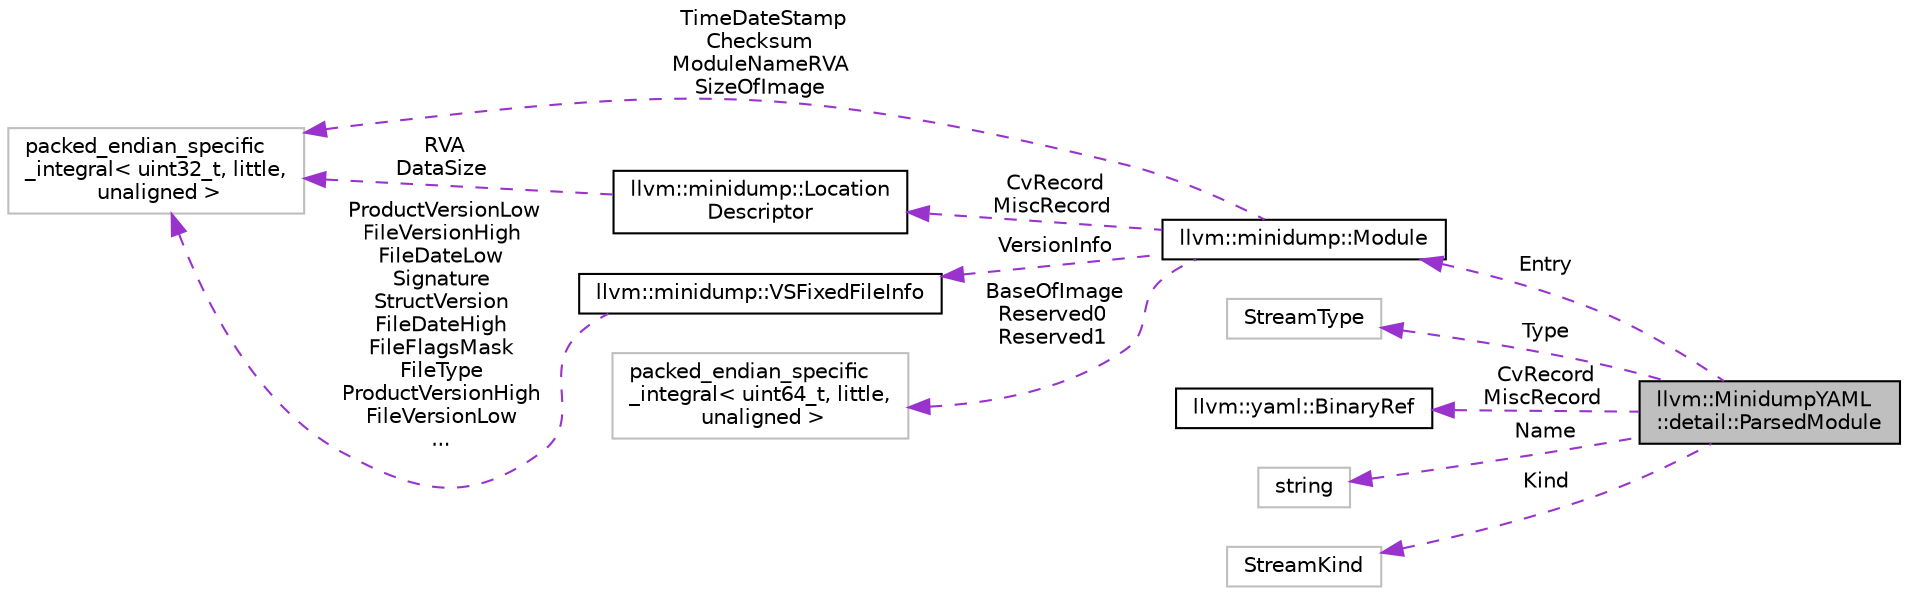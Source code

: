 digraph "llvm::MinidumpYAML::detail::ParsedModule"
{
 // LATEX_PDF_SIZE
  bgcolor="transparent";
  edge [fontname="Helvetica",fontsize="10",labelfontname="Helvetica",labelfontsize="10"];
  node [fontname="Helvetica",fontsize="10",shape=record];
  rankdir="LR";
  Node1 [label="llvm::MinidumpYAML\l::detail::ParsedModule",height=0.2,width=0.4,color="black", fillcolor="grey75", style="filled", fontcolor="black",tooltip="A structure containing all data belonging to a single minidump module."];
  Node2 -> Node1 [dir="back",color="darkorchid3",fontsize="10",style="dashed",label=" Entry" ,fontname="Helvetica"];
  Node2 [label="llvm::minidump::Module",height=0.2,width=0.4,color="black",URL="$structllvm_1_1minidump_1_1Module.html",tooltip=" "];
  Node3 -> Node2 [dir="back",color="darkorchid3",fontsize="10",style="dashed",label=" CvRecord\nMiscRecord" ,fontname="Helvetica"];
  Node3 [label="llvm::minidump::Location\lDescriptor",height=0.2,width=0.4,color="black",URL="$structllvm_1_1minidump_1_1LocationDescriptor.html",tooltip="Specifies the location (and size) of various objects in the minidump file."];
  Node4 -> Node3 [dir="back",color="darkorchid3",fontsize="10",style="dashed",label=" RVA\nDataSize" ,fontname="Helvetica"];
  Node4 [label="packed_endian_specific\l_integral\< uint32_t, little,\l unaligned \>",height=0.2,width=0.4,color="grey75",tooltip=" "];
  Node5 -> Node2 [dir="back",color="darkorchid3",fontsize="10",style="dashed",label=" BaseOfImage\nReserved0\nReserved1" ,fontname="Helvetica"];
  Node5 [label="packed_endian_specific\l_integral\< uint64_t, little,\l unaligned \>",height=0.2,width=0.4,color="grey75",tooltip=" "];
  Node6 -> Node2 [dir="back",color="darkorchid3",fontsize="10",style="dashed",label=" VersionInfo" ,fontname="Helvetica"];
  Node6 [label="llvm::minidump::VSFixedFileInfo",height=0.2,width=0.4,color="black",URL="$structllvm_1_1minidump_1_1VSFixedFileInfo.html",tooltip=" "];
  Node4 -> Node6 [dir="back",color="darkorchid3",fontsize="10",style="dashed",label=" ProductVersionLow\nFileVersionHigh\nFileDateLow\nSignature\nStructVersion\nFileDateHigh\nFileFlagsMask\nFileType\nProductVersionHigh\nFileVersionLow\n..." ,fontname="Helvetica"];
  Node4 -> Node2 [dir="back",color="darkorchid3",fontsize="10",style="dashed",label=" TimeDateStamp\nChecksum\nModuleNameRVA\nSizeOfImage" ,fontname="Helvetica"];
  Node7 -> Node1 [dir="back",color="darkorchid3",fontsize="10",style="dashed",label=" Type" ,fontname="Helvetica"];
  Node7 [label="StreamType",height=0.2,width=0.4,color="grey75",tooltip=" "];
  Node8 -> Node1 [dir="back",color="darkorchid3",fontsize="10",style="dashed",label=" CvRecord\nMiscRecord" ,fontname="Helvetica"];
  Node8 [label="llvm::yaml::BinaryRef",height=0.2,width=0.4,color="black",URL="$classllvm_1_1yaml_1_1BinaryRef.html",tooltip="Specialized YAMLIO scalar type for representing a binary blob."];
  Node9 -> Node1 [dir="back",color="darkorchid3",fontsize="10",style="dashed",label=" Name" ,fontname="Helvetica"];
  Node9 [label="string",height=0.2,width=0.4,color="grey75",tooltip=" "];
  Node10 -> Node1 [dir="back",color="darkorchid3",fontsize="10",style="dashed",label=" Kind" ,fontname="Helvetica"];
  Node10 [label="StreamKind",height=0.2,width=0.4,color="grey75",tooltip=" "];
}
